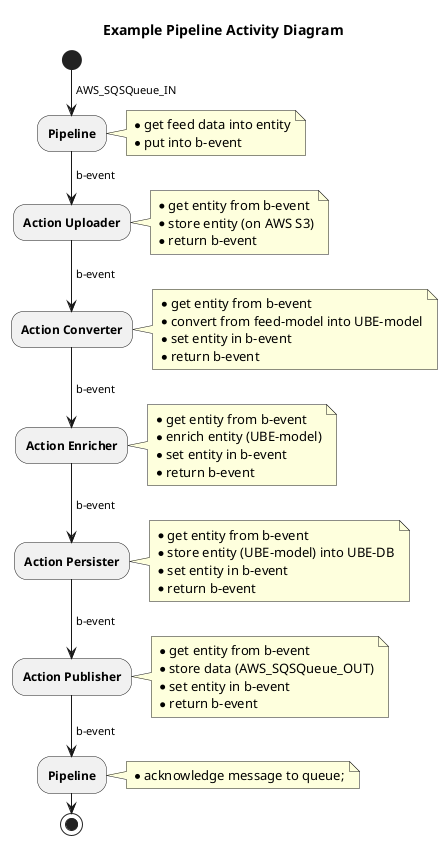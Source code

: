 @startuml
title Example Pipeline Activity Diagram

start
-> AWS_SQSQueue_IN;

:**Pipeline**;
note right
  * get feed data into entity
  * put into b-event
end note

-> b-event;

:**Action Uploader**;
note right
	* get entity from b-event
	* store entity (on AWS S3)
	* return b-event
end note

-> b-event;

:**Action Converter**;
note right
	* get entity from b-event
	* convert from feed-model into UBE-model
	* set entity in b-event
	* return b-event
end note

-> b-event;

:**Action Enricher**;
note right
	* get entity from b-event
	* enrich entity (UBE-model)
	* set entity in b-event
	* return b-event
end note

-> b-event;

:**Action Persister**;
note right
	* get entity from b-event
	* store entity (UBE-model) into UBE-DB
	* set entity in b-event
	* return b-event
end note

-> b-event;

:**Action Publisher**;
note right
	* get entity from b-event
	* store data (AWS_SQSQueue_OUT)
	* set entity in b-event
	* return b-event
end note

-> b-event;

:**Pipeline**;
note right
	* acknowledge message to queue;
end note

stop
@enduml

